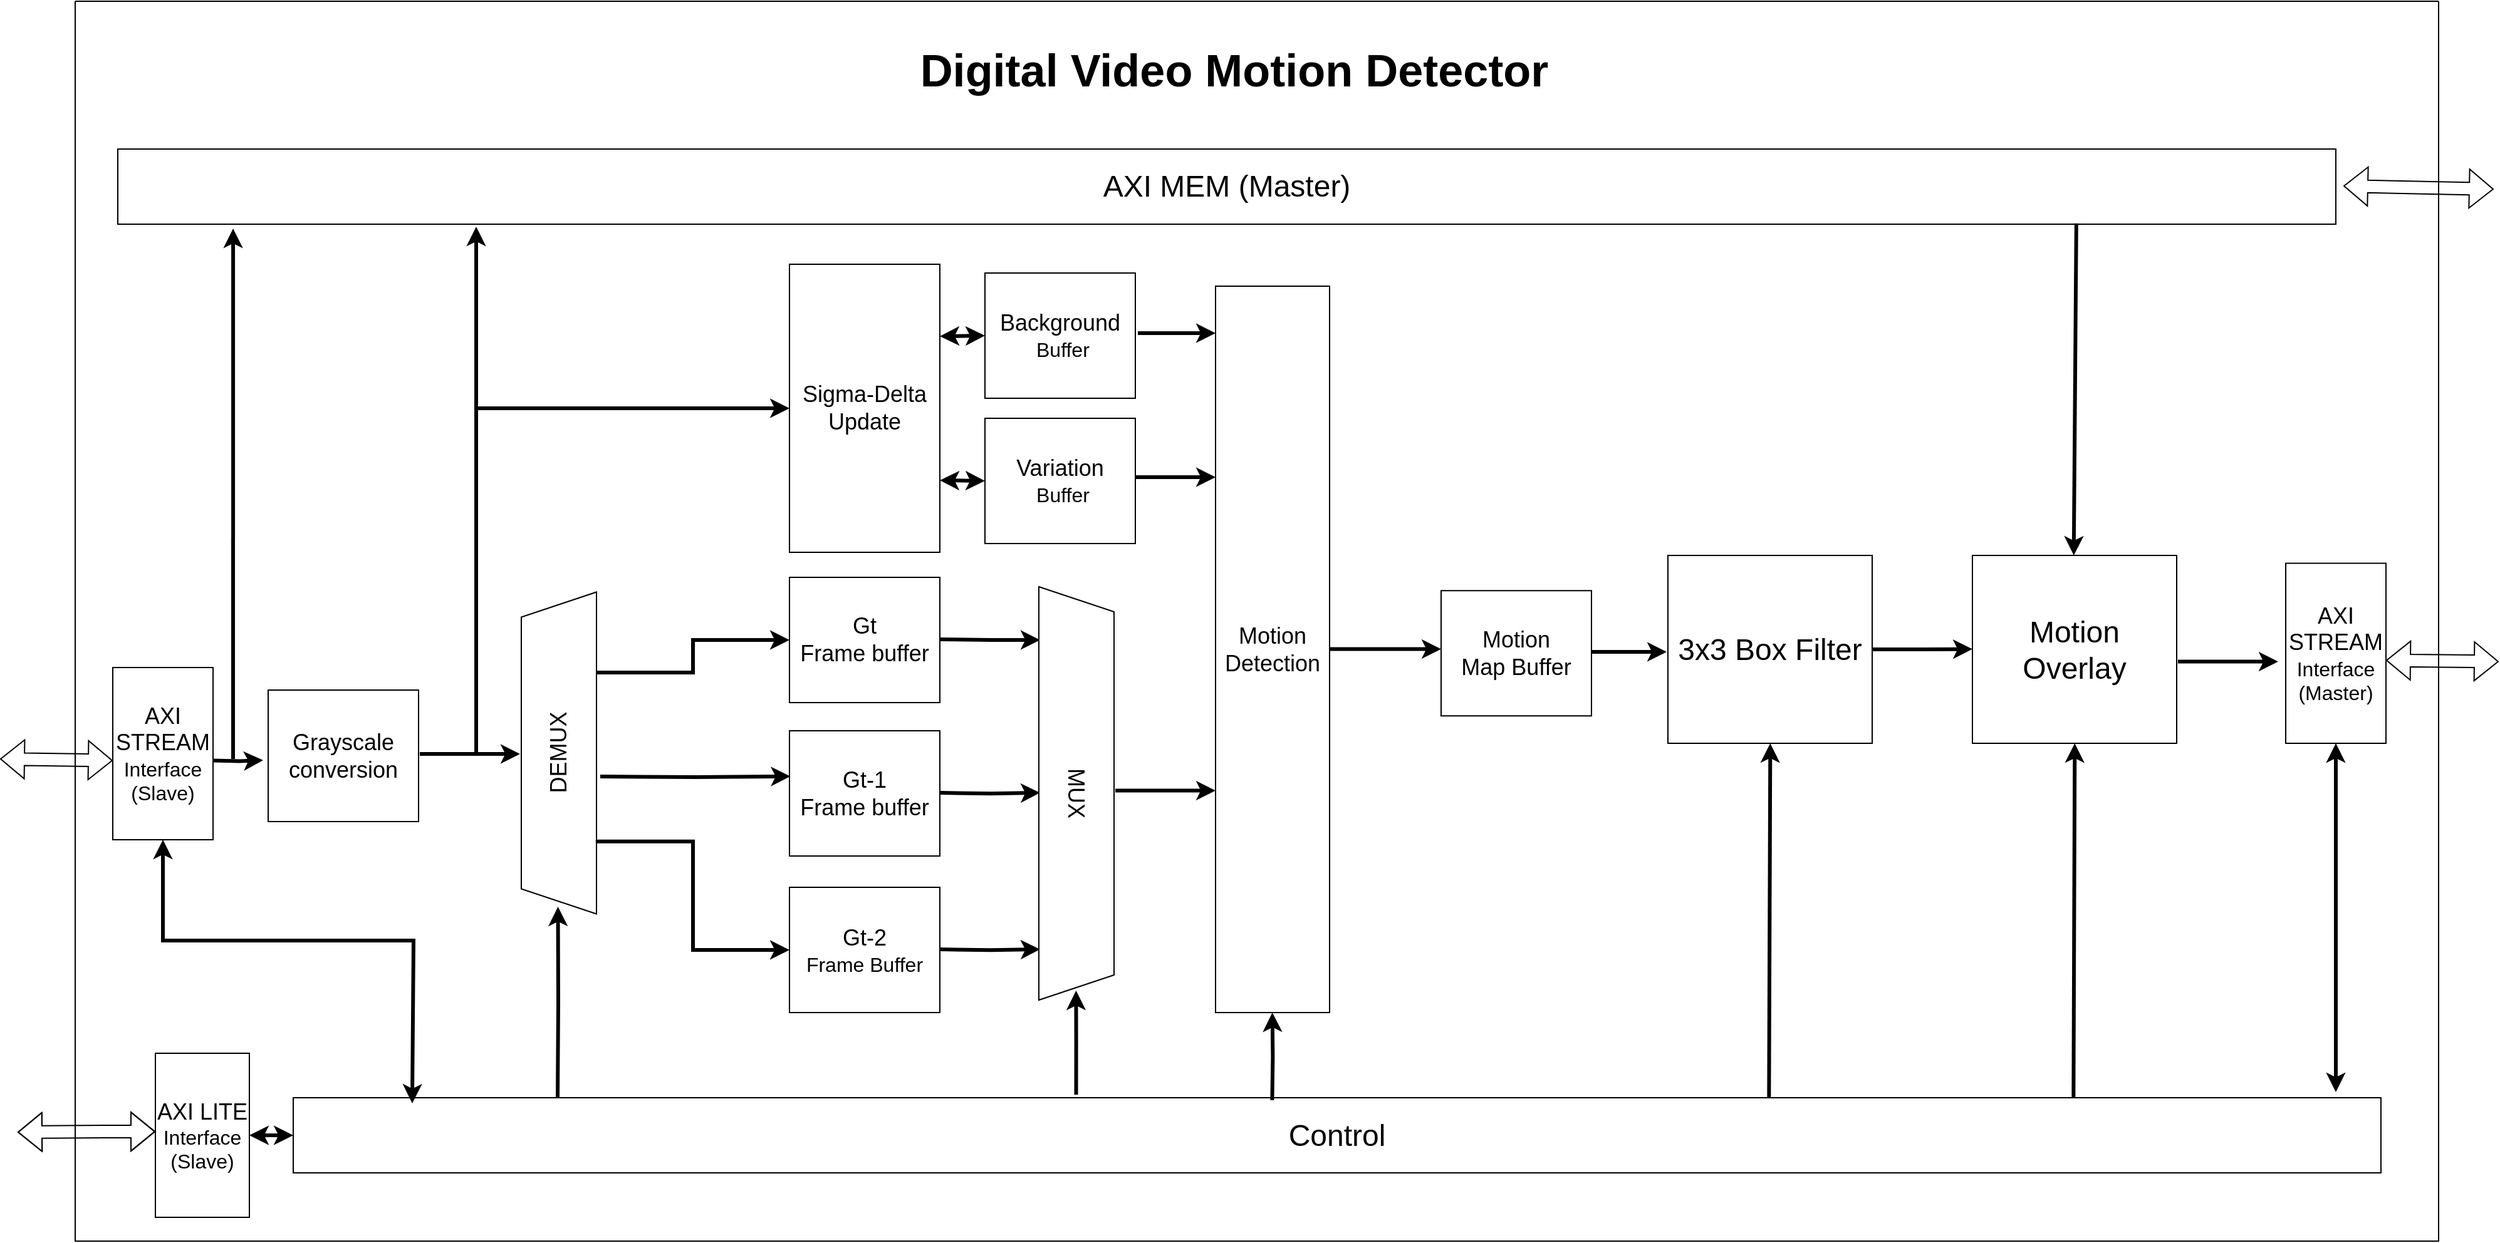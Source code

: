 <mxfile version="26.2.14">
  <diagram name="Page-1" id="8psTu5joOEkHxSPbt8DS">
    <mxGraphModel dx="1773" dy="1755" grid="1" gridSize="10" guides="1" tooltips="1" connect="1" arrows="1" fold="1" page="1" pageScale="1" pageWidth="827" pageHeight="1169" math="0" shadow="0">
      <root>
        <mxCell id="0" />
        <mxCell id="1" parent="0" />
        <mxCell id="5wcGb58u3SQSDJ49Bvyi-14" value="" style="edgeStyle=orthogonalEdgeStyle;rounded=0;orthogonalLoop=1;jettySize=auto;html=1;strokeWidth=3;" parent="1" edge="1">
          <mxGeometry relative="1" as="geometry">
            <mxPoint x="160" y="136" as="targetPoint" />
            <mxPoint x="120" y="136.25" as="sourcePoint" />
          </mxGeometry>
        </mxCell>
        <mxCell id="5wcGb58u3SQSDJ49Bvyi-1" value="&lt;font style=&quot;font-size: 18px;&quot;&gt;AXI STREAM&lt;/font&gt;&lt;div&gt;&lt;font size=&quot;3&quot;&gt;Interface&lt;/font&gt;&lt;/div&gt;&lt;div&gt;&lt;font size=&quot;3&quot;&gt;(Slave)&lt;/font&gt;&lt;/div&gt;" style="rounded=0;whiteSpace=wrap;html=1;" parent="1" vertex="1">
          <mxGeometry x="40" y="62" width="80" height="137.5" as="geometry" />
        </mxCell>
        <mxCell id="5wcGb58u3SQSDJ49Bvyi-13" value="" style="edgeStyle=orthogonalEdgeStyle;rounded=0;orthogonalLoop=1;jettySize=auto;html=1;strokeWidth=3;" parent="1" edge="1">
          <mxGeometry relative="1" as="geometry">
            <mxPoint x="365" y="131" as="targetPoint" />
            <mxPoint x="285" y="131" as="sourcePoint" />
          </mxGeometry>
        </mxCell>
        <mxCell id="5wcGb58u3SQSDJ49Bvyi-4" value="&lt;font style=&quot;font-size: 18px;&quot;&gt;Grayscale conversion&lt;/font&gt;" style="whiteSpace=wrap;html=1;" parent="1" vertex="1">
          <mxGeometry x="164" y="80" width="120" height="105" as="geometry" />
        </mxCell>
        <mxCell id="5wcGb58u3SQSDJ49Bvyi-5" value="&lt;font style=&quot;font-size: 18px;&quot;&gt;Gt-2&lt;/font&gt;&lt;div&gt;&lt;font size=&quot;3&quot;&gt;Frame Buffer&lt;/font&gt;&lt;/div&gt;" style="rounded=0;whiteSpace=wrap;html=1;" parent="1" vertex="1">
          <mxGeometry x="580" y="237.5" width="120" height="100" as="geometry" />
        </mxCell>
        <mxCell id="5wcGb58u3SQSDJ49Bvyi-6" value="&lt;span style=&quot;font-size: 18px;&quot;&gt;Background&lt;/span&gt;&lt;br&gt;&lt;div&gt;&lt;font size=&quot;3&quot;&gt;&amp;nbsp;Buffer&lt;/font&gt;&lt;/div&gt;" style="rounded=0;whiteSpace=wrap;html=1;" parent="1" vertex="1">
          <mxGeometry x="736" y="-253" width="120" height="100" as="geometry" />
        </mxCell>
        <mxCell id="5wcGb58u3SQSDJ49Bvyi-7" value="&lt;span style=&quot;background-color: transparent; color: light-dark(rgb(0, 0, 0), rgb(255, 255, 255)); font-size: 18px;&quot;&gt;Variation&lt;/span&gt;&lt;div&gt;&lt;span style=&quot;font-size: medium; background-color: transparent; color: light-dark(rgb(0, 0, 0), rgb(255, 255, 255));&quot;&gt;&amp;nbsp;Buffer&lt;/span&gt;&lt;/div&gt;" style="rounded=0;whiteSpace=wrap;html=1;" parent="1" vertex="1">
          <mxGeometry x="736" y="-137" width="120" height="100" as="geometry" />
        </mxCell>
        <mxCell id="5wcGb58u3SQSDJ49Bvyi-8" value="&lt;font style=&quot;font-size: 24px;&quot;&gt;AXI MEM (Master)&lt;/font&gt;" style="whiteSpace=wrap;html=1;" parent="1" vertex="1">
          <mxGeometry x="44" y="-352" width="1770" height="60" as="geometry" />
        </mxCell>
        <mxCell id="5wcGb58u3SQSDJ49Bvyi-10" value="&lt;span style=&quot;font-size: 18px;&quot;&gt;Gt-1&lt;/span&gt;&lt;div&gt;&lt;span style=&quot;font-size: 18px;&quot;&gt;Frame buffer&lt;/span&gt;&lt;/div&gt;" style="rounded=0;whiteSpace=wrap;html=1;" parent="1" vertex="1">
          <mxGeometry x="580" y="112.5" width="120" height="100" as="geometry" />
        </mxCell>
        <mxCell id="5wcGb58u3SQSDJ49Bvyi-26" value="" style="edgeStyle=orthogonalEdgeStyle;rounded=0;orthogonalLoop=1;jettySize=auto;html=1;strokeWidth=3;" parent="1" edge="1">
          <mxGeometry relative="1" as="geometry">
            <mxPoint x="1100" y="47.28" as="targetPoint" />
            <mxPoint x="1010" y="47.28" as="sourcePoint" />
            <Array as="points">
              <mxPoint x="1059" y="47.28" />
            </Array>
          </mxGeometry>
        </mxCell>
        <mxCell id="5wcGb58u3SQSDJ49Bvyi-16" value="&lt;font style=&quot;font-size: 18px;&quot;&gt;Motion Detection&lt;/font&gt;" style="whiteSpace=wrap;html=1;" parent="1" vertex="1">
          <mxGeometry x="920" y="-242.5" width="91" height="580" as="geometry" />
        </mxCell>
        <mxCell id="5wcGb58u3SQSDJ49Bvyi-23" value="" style="endArrow=classic;html=1;rounded=0;strokeWidth=3;entryX=0.052;entryY=1.059;entryDx=0;entryDy=0;entryPerimeter=0;" parent="1" target="5wcGb58u3SQSDJ49Bvyi-8" edge="1">
          <mxGeometry width="50" height="50" relative="1" as="geometry">
            <mxPoint x="136" y="135" as="sourcePoint" />
            <mxPoint x="136" y="-58" as="targetPoint" />
          </mxGeometry>
        </mxCell>
        <mxCell id="5wcGb58u3SQSDJ49Bvyi-30" value="" style="edgeStyle=orthogonalEdgeStyle;rounded=0;orthogonalLoop=1;jettySize=auto;html=1;strokeWidth=3;" parent="1" source="5wcGb58u3SQSDJ49Bvyi-25" edge="1">
          <mxGeometry relative="1" as="geometry">
            <mxPoint x="1524" y="47.25" as="targetPoint" />
          </mxGeometry>
        </mxCell>
        <mxCell id="5wcGb58u3SQSDJ49Bvyi-25" value="&lt;font style=&quot;font-size: 24px;&quot;&gt;3x3 Box Filter&lt;/font&gt;" style="rounded=0;whiteSpace=wrap;html=1;" parent="1" vertex="1">
          <mxGeometry x="1281" y="-27.5" width="163" height="150" as="geometry" />
        </mxCell>
        <mxCell id="5wcGb58u3SQSDJ49Bvyi-29" value="" style="endArrow=classic;html=1;rounded=0;strokeWidth=3;exitX=0.883;exitY=0.989;exitDx=0;exitDy=0;exitPerimeter=0;" parent="1" source="5wcGb58u3SQSDJ49Bvyi-8" edge="1">
          <mxGeometry width="50" height="50" relative="1" as="geometry">
            <mxPoint x="1600" y="-290" as="sourcePoint" />
            <mxPoint x="1604.87" y="-27.5" as="targetPoint" />
          </mxGeometry>
        </mxCell>
        <mxCell id="5wcGb58u3SQSDJ49Bvyi-43" value="" style="shape=flexArrow;endArrow=classic;startArrow=classic;html=1;rounded=0;entryX=0;entryY=0.5;entryDx=0;entryDy=0;" parent="1" edge="1">
          <mxGeometry width="100" height="100" relative="1" as="geometry">
            <mxPoint x="-50" y="135" as="sourcePoint" />
            <mxPoint x="40" y="136.25" as="targetPoint" />
          </mxGeometry>
        </mxCell>
        <mxCell id="5wcGb58u3SQSDJ49Bvyi-44" value="" style="shape=flexArrow;endArrow=classic;startArrow=classic;html=1;rounded=0;" parent="1" edge="1">
          <mxGeometry width="100" height="100" relative="1" as="geometry">
            <mxPoint x="-36" y="433" as="sourcePoint" />
            <mxPoint x="74" y="432.56" as="targetPoint" />
            <Array as="points">
              <mxPoint x="34" y="432.56" />
            </Array>
          </mxGeometry>
        </mxCell>
        <mxCell id="5wcGb58u3SQSDJ49Bvyi-45" value="" style="shape=flexArrow;endArrow=classic;startArrow=classic;html=1;rounded=0;entryX=0;entryY=0.5;entryDx=0;entryDy=0;" parent="1" edge="1">
          <mxGeometry width="100" height="100" relative="1" as="geometry">
            <mxPoint x="1854" y="56.25" as="sourcePoint" />
            <mxPoint x="1944" y="57.25" as="targetPoint" />
          </mxGeometry>
        </mxCell>
        <mxCell id="5wcGb58u3SQSDJ49Bvyi-49" value="" style="shape=flexArrow;endArrow=classic;startArrow=classic;html=1;rounded=0;" parent="1" edge="1">
          <mxGeometry width="100" height="100" relative="1" as="geometry">
            <mxPoint x="1820" y="-322.5" as="sourcePoint" />
            <mxPoint x="1940" y="-320" as="targetPoint" />
          </mxGeometry>
        </mxCell>
        <mxCell id="82p9OovAjXmLQtIsP7t_-12" value="&lt;span style=&quot;font-size: 18px;&quot;&gt;Sigma-Delta&lt;/span&gt;&lt;div&gt;&lt;span style=&quot;font-size: 18px;&quot;&gt;Update&lt;/span&gt;&lt;/div&gt;" style="rounded=0;whiteSpace=wrap;html=1;" parent="1" vertex="1">
          <mxGeometry x="580" y="-260" width="120" height="230" as="geometry" />
        </mxCell>
        <mxCell id="82p9OovAjXmLQtIsP7t_-13" value="" style="endArrow=classic;startArrow=classic;html=1;rounded=0;exitX=1;exitY=0.75;exitDx=0;exitDy=0;entryX=0;entryY=0.5;entryDx=0;entryDy=0;strokeWidth=3;" parent="1" source="82p9OovAjXmLQtIsP7t_-12" target="5wcGb58u3SQSDJ49Bvyi-7" edge="1">
          <mxGeometry width="50" height="50" relative="1" as="geometry">
            <mxPoint x="696" y="60" as="sourcePoint" />
            <mxPoint x="731" y="60" as="targetPoint" />
          </mxGeometry>
        </mxCell>
        <mxCell id="82p9OovAjXmLQtIsP7t_-14" value="" style="endArrow=classic;startArrow=classic;html=1;rounded=0;exitX=1;exitY=0.25;exitDx=0;exitDy=0;entryX=0;entryY=0.5;entryDx=0;entryDy=0;strokeWidth=3;" parent="1" source="82p9OovAjXmLQtIsP7t_-12" target="5wcGb58u3SQSDJ49Bvyi-6" edge="1">
          <mxGeometry width="50" height="50" relative="1" as="geometry">
            <mxPoint x="706" y="120" as="sourcePoint" />
            <mxPoint x="741" y="120" as="targetPoint" />
          </mxGeometry>
        </mxCell>
        <mxCell id="82p9OovAjXmLQtIsP7t_-15" value="" style="edgeStyle=orthogonalEdgeStyle;rounded=0;orthogonalLoop=1;jettySize=auto;html=1;strokeWidth=3;entryX=0;entryY=0.5;entryDx=0;entryDy=0;" parent="1" target="82p9OovAjXmLQtIsP7t_-12" edge="1">
          <mxGeometry relative="1" as="geometry">
            <mxPoint x="400" y="470" as="targetPoint" />
            <mxPoint x="330" y="130" as="sourcePoint" />
            <Array as="points">
              <mxPoint x="330" y="-145" />
            </Array>
          </mxGeometry>
        </mxCell>
        <mxCell id="82p9OovAjXmLQtIsP7t_-16" value="" style="edgeStyle=orthogonalEdgeStyle;rounded=0;orthogonalLoop=1;jettySize=auto;html=1;strokeWidth=3;" parent="1" edge="1">
          <mxGeometry relative="1" as="geometry">
            <mxPoint x="920" y="-205" as="targetPoint" />
            <mxPoint x="858" y="-205" as="sourcePoint" />
          </mxGeometry>
        </mxCell>
        <mxCell id="82p9OovAjXmLQtIsP7t_-17" value="" style="edgeStyle=orthogonalEdgeStyle;rounded=0;orthogonalLoop=1;jettySize=auto;html=1;strokeWidth=3;" parent="1" edge="1">
          <mxGeometry relative="1" as="geometry">
            <mxPoint x="920" y="-90" as="targetPoint" />
            <mxPoint x="856" y="-90" as="sourcePoint" />
          </mxGeometry>
        </mxCell>
        <mxCell id="82p9OovAjXmLQtIsP7t_-18" value="&lt;font style=&quot;font-size: 24px;&quot;&gt;Motion Overlay&lt;/font&gt;" style="rounded=0;whiteSpace=wrap;html=1;" parent="1" vertex="1">
          <mxGeometry x="1524" y="-27.5" width="163" height="150" as="geometry" />
        </mxCell>
        <mxCell id="5wcGb58u3SQSDJ49Bvyi-28" value="&lt;font style=&quot;font-size: 18px;&quot;&gt;AXI STREAM&lt;/font&gt;&lt;div&gt;&lt;font size=&quot;3&quot;&gt;Interface&lt;/font&gt;&lt;/div&gt;&lt;div&gt;&lt;font size=&quot;3&quot;&gt;(Master)&lt;/font&gt;&lt;/div&gt;" style="rounded=0;whiteSpace=wrap;html=1;" parent="1" vertex="1">
          <mxGeometry x="1774" y="-21.25" width="80" height="143.75" as="geometry" />
        </mxCell>
        <mxCell id="82p9OovAjXmLQtIsP7t_-20" value="" style="edgeStyle=orthogonalEdgeStyle;rounded=0;orthogonalLoop=1;jettySize=auto;html=1;strokeWidth=3;" parent="1" edge="1">
          <mxGeometry relative="1" as="geometry">
            <mxPoint x="1688" y="57.25" as="sourcePoint" />
            <mxPoint x="1768" y="57.25" as="targetPoint" />
          </mxGeometry>
        </mxCell>
        <mxCell id="1Rf1SUsvrOOBmwsHc8l4-2" value="&lt;span style=&quot;font-size: 18px;&quot;&gt;Gt&lt;/span&gt;&lt;div&gt;&lt;span style=&quot;font-size: 18px;&quot;&gt;Frame buffer&lt;/span&gt;&lt;/div&gt;" style="rounded=0;whiteSpace=wrap;html=1;" parent="1" vertex="1">
          <mxGeometry x="580" y="-10" width="120" height="100" as="geometry" />
        </mxCell>
        <mxCell id="1Rf1SUsvrOOBmwsHc8l4-3" value="&lt;font style=&quot;font-size: 18px;&quot;&gt;DEMUX&lt;/font&gt;" style="shape=trapezoid;perimeter=trapezoidPerimeter;whiteSpace=wrap;html=1;fixedSize=1;rotation=-90;" parent="1" vertex="1">
          <mxGeometry x="267.5" y="100.25" width="257" height="60" as="geometry" />
        </mxCell>
        <mxCell id="1Rf1SUsvrOOBmwsHc8l4-4" value="" style="edgeStyle=orthogonalEdgeStyle;rounded=0;orthogonalLoop=1;jettySize=auto;html=1;strokeWidth=3;entryX=0;entryY=0.5;entryDx=0;entryDy=0;exitX=0.75;exitY=1;exitDx=0;exitDy=0;" parent="1" source="1Rf1SUsvrOOBmwsHc8l4-3" target="1Rf1SUsvrOOBmwsHc8l4-2" edge="1">
          <mxGeometry relative="1" as="geometry">
            <mxPoint x="350" y="110" as="targetPoint" />
            <mxPoint x="350" y="40" as="sourcePoint" />
          </mxGeometry>
        </mxCell>
        <mxCell id="1Rf1SUsvrOOBmwsHc8l4-5" value="" style="edgeStyle=orthogonalEdgeStyle;rounded=0;orthogonalLoop=1;jettySize=auto;html=1;strokeWidth=3;entryX=0.006;entryY=0.364;entryDx=0;entryDy=0;entryPerimeter=0;" parent="1" target="5wcGb58u3SQSDJ49Bvyi-10" edge="1">
          <mxGeometry relative="1" as="geometry">
            <mxPoint x="499" y="149" as="targetPoint" />
            <mxPoint x="429" y="149" as="sourcePoint" />
          </mxGeometry>
        </mxCell>
        <mxCell id="1Rf1SUsvrOOBmwsHc8l4-7" value="" style="edgeStyle=orthogonalEdgeStyle;rounded=0;orthogonalLoop=1;jettySize=auto;html=1;strokeWidth=3;entryX=0;entryY=0.5;entryDx=0;entryDy=0;exitX=0.225;exitY=0.99;exitDx=0;exitDy=0;exitPerimeter=0;" parent="1" source="1Rf1SUsvrOOBmwsHc8l4-3" target="5wcGb58u3SQSDJ49Bvyi-5" edge="1">
          <mxGeometry relative="1" as="geometry">
            <mxPoint x="470" y="310" as="targetPoint" />
            <mxPoint x="470" y="240" as="sourcePoint" />
          </mxGeometry>
        </mxCell>
        <mxCell id="1Rf1SUsvrOOBmwsHc8l4-15" value="" style="swimlane;startSize=0;" parent="1" vertex="1">
          <mxGeometry x="10" y="-470" width="1886" height="990" as="geometry" />
        </mxCell>
        <mxCell id="1Rf1SUsvrOOBmwsHc8l4-16" value="&lt;font style=&quot;font-size: 36px;&quot;&gt;&lt;b&gt;Digital Video Motion Detector&lt;/b&gt;&lt;/font&gt;" style="text;html=1;align=center;verticalAlign=middle;whiteSpace=wrap;rounded=0;" parent="1Rf1SUsvrOOBmwsHc8l4-15" vertex="1">
          <mxGeometry x="660" y="40" width="530" height="30" as="geometry" />
        </mxCell>
        <mxCell id="1Rf1SUsvrOOBmwsHc8l4-27" value="" style="edgeStyle=orthogonalEdgeStyle;rounded=0;orthogonalLoop=1;jettySize=auto;html=1;strokeWidth=3;" parent="1" edge="1">
          <mxGeometry relative="1" as="geometry">
            <mxPoint x="780" y="162" as="targetPoint" />
            <mxPoint x="700" y="162.05" as="sourcePoint" />
          </mxGeometry>
        </mxCell>
        <mxCell id="1Rf1SUsvrOOBmwsHc8l4-28" value="" style="edgeStyle=orthogonalEdgeStyle;rounded=0;orthogonalLoop=1;jettySize=auto;html=1;strokeWidth=3;" parent="1" edge="1">
          <mxGeometry relative="1" as="geometry">
            <mxPoint x="780" y="287" as="targetPoint" />
            <mxPoint x="700" y="287.05" as="sourcePoint" />
          </mxGeometry>
        </mxCell>
        <mxCell id="1Rf1SUsvrOOBmwsHc8l4-17" value="&lt;font style=&quot;font-size: 18px;&quot;&gt;AXI LITE&lt;/font&gt;&lt;div&gt;&lt;font size=&quot;3&quot;&gt;Interface&lt;/font&gt;&lt;/div&gt;&lt;div&gt;&lt;font size=&quot;3&quot;&gt;(Slave)&lt;/font&gt;&lt;/div&gt;" style="whiteSpace=wrap;html=1;" parent="1" vertex="1">
          <mxGeometry x="74" y="370" width="75" height="131" as="geometry" />
        </mxCell>
        <mxCell id="1Rf1SUsvrOOBmwsHc8l4-18" value="&lt;font style=&quot;font-size: 24px;&quot;&gt;Control&lt;/font&gt;" style="rounded=0;whiteSpace=wrap;html=1;" parent="1" vertex="1">
          <mxGeometry x="184" y="405.5" width="1666" height="60" as="geometry" />
        </mxCell>
        <mxCell id="1Rf1SUsvrOOBmwsHc8l4-19" value="" style="endArrow=classic;startArrow=classic;html=1;rounded=0;exitX=1;exitY=0.5;exitDx=0;exitDy=0;entryX=0;entryY=0.5;entryDx=0;entryDy=0;strokeWidth=3;" parent="1" source="1Rf1SUsvrOOBmwsHc8l4-17" target="1Rf1SUsvrOOBmwsHc8l4-18" edge="1">
          <mxGeometry width="50" height="50" relative="1" as="geometry">
            <mxPoint x="354" y="125.5" as="sourcePoint" />
            <mxPoint x="404" y="75.5" as="targetPoint" />
          </mxGeometry>
        </mxCell>
        <mxCell id="NFXl4zrB0YOdTl866a_t-1" value="" style="edgeStyle=orthogonalEdgeStyle;rounded=0;orthogonalLoop=1;jettySize=auto;html=1;strokeWidth=3;" parent="1" edge="1">
          <mxGeometry relative="1" as="geometry">
            <mxPoint x="1220" y="49.5" as="sourcePoint" />
            <mxPoint x="1280" y="49.5" as="targetPoint" />
          </mxGeometry>
        </mxCell>
        <mxCell id="NFXl4zrB0YOdTl866a_t-2" value="&lt;span style=&quot;font-size: 18px;&quot;&gt;Motion&lt;/span&gt;&lt;div&gt;&lt;span style=&quot;font-size: 18px;&quot;&gt;Map Buffer&lt;/span&gt;&lt;/div&gt;" style="rounded=0;whiteSpace=wrap;html=1;" parent="1" vertex="1">
          <mxGeometry x="1100" y="0.62" width="120" height="100" as="geometry" />
        </mxCell>
        <mxCell id="YUo0tV-gyAyulcyTNa2H-1" value="" style="edgeStyle=orthogonalEdgeStyle;rounded=0;orthogonalLoop=1;jettySize=auto;html=1;strokeWidth=3;" parent="1" edge="1">
          <mxGeometry relative="1" as="geometry">
            <mxPoint x="780" y="40" as="targetPoint" />
            <mxPoint x="700" y="39.5" as="sourcePoint" />
          </mxGeometry>
        </mxCell>
        <mxCell id="YUo0tV-gyAyulcyTNa2H-2" value="" style="endArrow=classic;html=1;rounded=0;strokeWidth=3;" parent="1" edge="1">
          <mxGeometry width="50" height="50" relative="1" as="geometry">
            <mxPoint x="330" y="-140" as="sourcePoint" />
            <mxPoint x="330" y="-290" as="targetPoint" />
          </mxGeometry>
        </mxCell>
        <mxCell id="YUo0tV-gyAyulcyTNa2H-3" value="&lt;font style=&quot;font-size: 18px;&quot;&gt;MUX&lt;/font&gt;" style="shape=trapezoid;perimeter=trapezoidPerimeter;whiteSpace=wrap;html=1;fixedSize=1;rotation=90;" parent="1" vertex="1">
          <mxGeometry x="644" y="132.5" width="330" height="60" as="geometry" />
        </mxCell>
        <mxCell id="YUo0tV-gyAyulcyTNa2H-4" value="" style="edgeStyle=orthogonalEdgeStyle;rounded=0;orthogonalLoop=1;jettySize=auto;html=1;strokeWidth=3;" parent="1" edge="1">
          <mxGeometry relative="1" as="geometry">
            <mxPoint x="920" y="160.25" as="targetPoint" />
            <mxPoint x="840" y="160.3" as="sourcePoint" />
          </mxGeometry>
        </mxCell>
        <mxCell id="YUo0tV-gyAyulcyTNa2H-6" value="" style="edgeStyle=orthogonalEdgeStyle;rounded=0;orthogonalLoop=1;jettySize=auto;html=1;strokeWidth=3;entryX=1;entryY=0.5;entryDx=0;entryDy=0;" parent="1" edge="1">
          <mxGeometry relative="1" as="geometry">
            <mxPoint x="395.26" y="253" as="targetPoint" />
            <mxPoint x="395" y="405" as="sourcePoint" />
          </mxGeometry>
        </mxCell>
        <mxCell id="YUo0tV-gyAyulcyTNa2H-9" value="" style="edgeStyle=orthogonalEdgeStyle;rounded=0;orthogonalLoop=1;jettySize=auto;html=1;strokeWidth=3;exitX=0.375;exitY=-0.04;exitDx=0;exitDy=0;exitPerimeter=0;" parent="1" source="1Rf1SUsvrOOBmwsHc8l4-18" edge="1">
          <mxGeometry relative="1" as="geometry">
            <mxPoint x="808.71" y="320" as="targetPoint" />
            <mxPoint x="809" y="400" as="sourcePoint" />
          </mxGeometry>
        </mxCell>
        <mxCell id="YUo0tV-gyAyulcyTNa2H-10" value="" style="endArrow=classic;html=1;rounded=0;strokeWidth=3;entryX=0.5;entryY=1;entryDx=0;entryDy=0;exitX=0.978;exitY=0.007;exitDx=0;exitDy=0;exitPerimeter=0;" parent="1" edge="1">
          <mxGeometry width="50" height="50" relative="1" as="geometry">
            <mxPoint x="1604.67" y="405.5" as="sourcePoint" />
            <mxPoint x="1605.67" y="122.5" as="targetPoint" />
          </mxGeometry>
        </mxCell>
        <mxCell id="YUo0tV-gyAyulcyTNa2H-11" value="" style="endArrow=classic;html=1;rounded=0;strokeWidth=3;entryX=0.5;entryY=1;entryDx=0;entryDy=0;exitX=0.978;exitY=0.007;exitDx=0;exitDy=0;exitPerimeter=0;" parent="1" edge="1">
          <mxGeometry width="50" height="50" relative="1" as="geometry">
            <mxPoint x="1361.67" y="405.5" as="sourcePoint" />
            <mxPoint x="1362.67" y="122.5" as="targetPoint" />
          </mxGeometry>
        </mxCell>
        <mxCell id="YUo0tV-gyAyulcyTNa2H-13" value="" style="edgeStyle=orthogonalEdgeStyle;rounded=0;orthogonalLoop=1;jettySize=auto;html=1;strokeWidth=3;" parent="1" edge="1">
          <mxGeometry relative="1" as="geometry">
            <mxPoint x="965.32" y="337.5" as="targetPoint" />
            <mxPoint x="965.2" y="407.5" as="sourcePoint" />
          </mxGeometry>
        </mxCell>
        <mxCell id="YUo0tV-gyAyulcyTNa2H-15" value="" style="endArrow=classic;startArrow=classic;html=1;rounded=0;exitX=0.5;exitY=1;exitDx=0;exitDy=0;strokeWidth=3;" parent="1" source="5wcGb58u3SQSDJ49Bvyi-28" edge="1">
          <mxGeometry width="50" height="50" relative="1" as="geometry">
            <mxPoint x="620" y="700" as="sourcePoint" />
            <mxPoint x="1814" y="401" as="targetPoint" />
          </mxGeometry>
        </mxCell>
        <mxCell id="YUo0tV-gyAyulcyTNa2H-16" value="" style="endArrow=classic;startArrow=classic;html=1;rounded=0;exitX=0.5;exitY=1;exitDx=0;exitDy=0;strokeWidth=3;entryX=0.057;entryY=0.076;entryDx=0;entryDy=0;entryPerimeter=0;" parent="1" source="5wcGb58u3SQSDJ49Bvyi-1" target="1Rf1SUsvrOOBmwsHc8l4-18" edge="1">
          <mxGeometry width="50" height="50" relative="1" as="geometry">
            <mxPoint x="520" y="780" as="sourcePoint" />
            <mxPoint x="520" y="1058" as="targetPoint" />
            <Array as="points">
              <mxPoint x="80" y="280" />
              <mxPoint x="280" y="280" />
            </Array>
          </mxGeometry>
        </mxCell>
      </root>
    </mxGraphModel>
  </diagram>
</mxfile>
